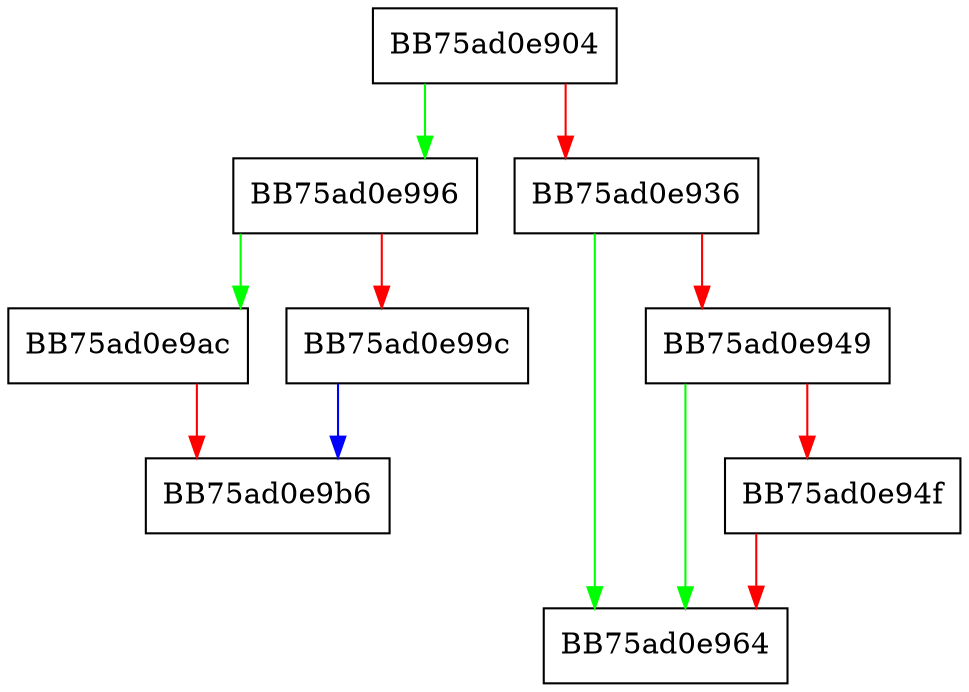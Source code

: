 digraph AddSymbolByOrdinal {
  node [shape="box"];
  graph [splines=ortho];
  BB75ad0e904 -> BB75ad0e996 [color="green"];
  BB75ad0e904 -> BB75ad0e936 [color="red"];
  BB75ad0e936 -> BB75ad0e964 [color="green"];
  BB75ad0e936 -> BB75ad0e949 [color="red"];
  BB75ad0e949 -> BB75ad0e964 [color="green"];
  BB75ad0e949 -> BB75ad0e94f [color="red"];
  BB75ad0e94f -> BB75ad0e964 [color="red"];
  BB75ad0e996 -> BB75ad0e9ac [color="green"];
  BB75ad0e996 -> BB75ad0e99c [color="red"];
  BB75ad0e99c -> BB75ad0e9b6 [color="blue"];
  BB75ad0e9ac -> BB75ad0e9b6 [color="red"];
}